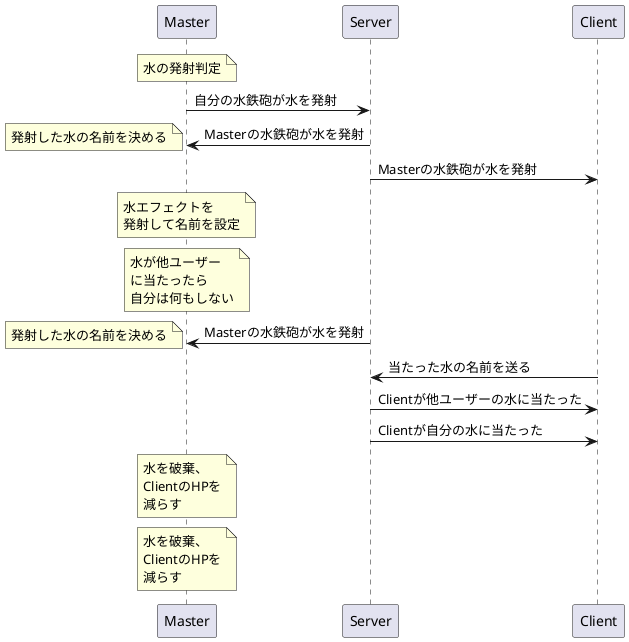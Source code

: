 @startuml
'https://plantuml.com/sequence-diagram

participant Master
participant Server
participant Client

note over Master:水の発射判定

Master->Server:自分の水鉄砲が水を発射
Master<-Server:Masterの水鉄砲が水を発射
note left:発射した水の名前を決める
Client<-Server:Masterの水鉄砲が水を発射

note over Master:水エフェクトを\n発射して名前を設定
note over Master:水が他ユーザー\nに当たったら\n自分は何もしない

Master<-Server:Masterの水鉄砲が水を発射
note left:発射した水の名前を決める

Client->Server:当たった水の名前を送る
Client<-Server:Clientが他ユーザーの水に当たった
Client<-Server:Clientが自分の水に当たった

note over Master:水を破棄、\nClientのHPを\n減らす
note over Master:水を破棄、\nClientのHPを\n減らす

@enduml